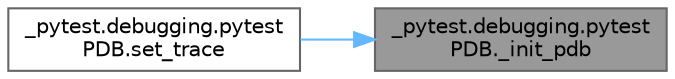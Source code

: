 digraph "_pytest.debugging.pytestPDB._init_pdb"
{
 // LATEX_PDF_SIZE
  bgcolor="transparent";
  edge [fontname=Helvetica,fontsize=10,labelfontname=Helvetica,labelfontsize=10];
  node [fontname=Helvetica,fontsize=10,shape=box,height=0.2,width=0.4];
  rankdir="RL";
  Node1 [id="Node000001",label="_pytest.debugging.pytest\lPDB._init_pdb",height=0.2,width=0.4,color="gray40", fillcolor="grey60", style="filled", fontcolor="black",tooltip=" "];
  Node1 -> Node2 [id="edge1_Node000001_Node000002",dir="back",color="steelblue1",style="solid",tooltip=" "];
  Node2 [id="Node000002",label="_pytest.debugging.pytest\lPDB.set_trace",height=0.2,width=0.4,color="grey40", fillcolor="white", style="filled",URL="$class__pytest_1_1debugging_1_1pytest_p_d_b.html#a0367083c41ff0ccbca93ddebec2c2d93",tooltip=" "];
}
